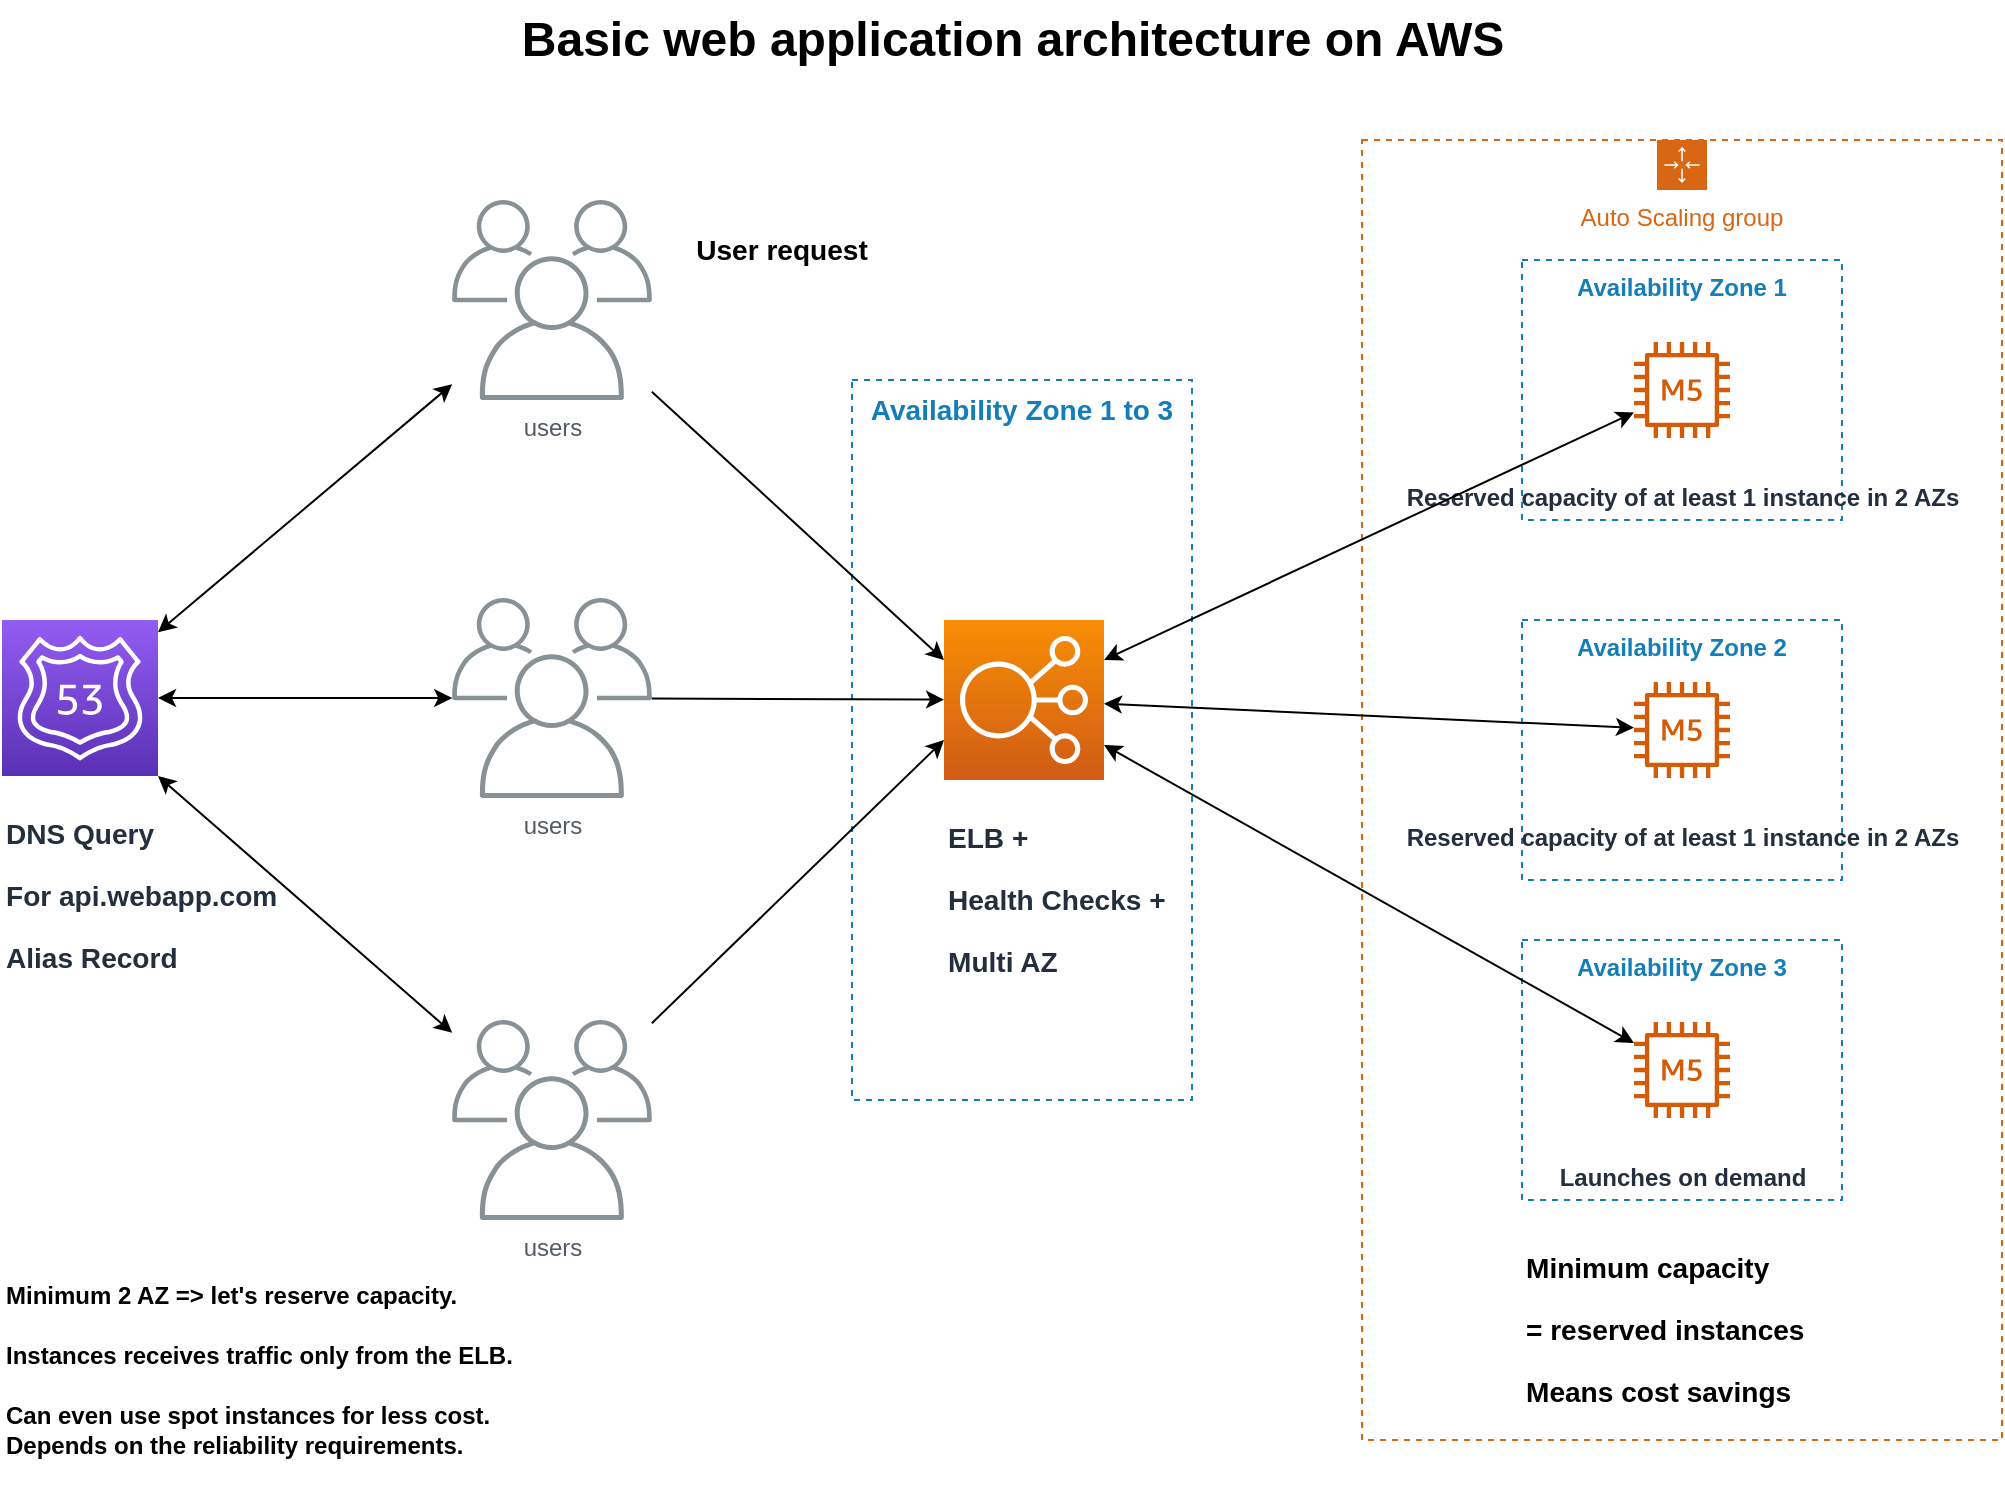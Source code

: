 <mxfile version="21.4.0" type="github">
  <diagram name="Page-1" id="ZLMyaobcX-53a4lmqFE0">
    <mxGraphModel dx="1434" dy="866" grid="1" gridSize="10" guides="1" tooltips="1" connect="1" arrows="1" fold="1" page="1" pageScale="1" pageWidth="1169" pageHeight="827" math="0" shadow="0">
      <root>
        <mxCell id="0" />
        <mxCell id="1" parent="0" />
        <mxCell id="7CRPoGejsP9kjgaNmMWm-1" value="&lt;h3 align=&quot;left&quot;&gt;DNS Query&lt;/h3&gt;&lt;div align=&quot;left&quot;&gt;&lt;h3&gt;For api.webapp.com&lt;/h3&gt;&lt;/div&gt;&lt;div align=&quot;left&quot;&gt;&lt;h3&gt;Alias Record&lt;/h3&gt;&lt;/div&gt;" style="sketch=0;points=[[0,0,0],[0.25,0,0],[0.5,0,0],[0.75,0,0],[1,0,0],[0,1,0],[0.25,1,0],[0.5,1,0],[0.75,1,0],[1,1,0],[0,0.25,0],[0,0.5,0],[0,0.75,0],[1,0.25,0],[1,0.5,0],[1,0.75,0]];outlineConnect=0;fontColor=#232F3E;gradientColor=#945DF2;gradientDirection=north;fillColor=#5A30B5;strokeColor=#ffffff;dashed=0;verticalLabelPosition=bottom;verticalAlign=top;align=left;html=1;fontSize=12;fontStyle=0;aspect=fixed;shape=mxgraph.aws4.resourceIcon;resIcon=mxgraph.aws4.route_53;" vertex="1" parent="1">
          <mxGeometry x="80" y="350" width="78" height="78" as="geometry" />
        </mxCell>
        <mxCell id="7CRPoGejsP9kjgaNmMWm-2" value="users" style="sketch=0;outlineConnect=0;gradientColor=none;fontColor=#545B64;strokeColor=none;fillColor=#879196;dashed=0;verticalLabelPosition=bottom;verticalAlign=top;align=center;html=1;fontSize=12;fontStyle=0;aspect=fixed;shape=mxgraph.aws4.illustration_users;pointerEvents=1" vertex="1" parent="1">
          <mxGeometry x="305" y="140" width="100" height="100" as="geometry" />
        </mxCell>
        <mxCell id="7CRPoGejsP9kjgaNmMWm-3" value="users" style="sketch=0;outlineConnect=0;gradientColor=none;fontColor=#545B64;strokeColor=none;fillColor=#879196;dashed=0;verticalLabelPosition=bottom;verticalAlign=top;align=center;html=1;fontSize=12;fontStyle=0;aspect=fixed;shape=mxgraph.aws4.illustration_users;pointerEvents=1" vertex="1" parent="1">
          <mxGeometry x="305" y="339" width="100" height="100" as="geometry" />
        </mxCell>
        <mxCell id="7CRPoGejsP9kjgaNmMWm-4" value="users" style="sketch=0;outlineConnect=0;gradientColor=none;fontColor=#545B64;strokeColor=none;fillColor=#879196;dashed=0;verticalLabelPosition=bottom;verticalAlign=top;align=center;html=1;fontSize=12;fontStyle=0;aspect=fixed;shape=mxgraph.aws4.illustration_users;pointerEvents=1" vertex="1" parent="1">
          <mxGeometry x="305" y="550" width="100" height="100" as="geometry" />
        </mxCell>
        <mxCell id="7CRPoGejsP9kjgaNmMWm-6" value="" style="endArrow=classic;startArrow=classic;html=1;rounded=0;" edge="1" parent="1" source="7CRPoGejsP9kjgaNmMWm-1" target="7CRPoGejsP9kjgaNmMWm-2">
          <mxGeometry width="50" height="50" relative="1" as="geometry">
            <mxPoint x="225" y="290" as="sourcePoint" />
            <mxPoint x="275" y="240" as="targetPoint" />
          </mxGeometry>
        </mxCell>
        <mxCell id="7CRPoGejsP9kjgaNmMWm-7" value="" style="endArrow=classic;startArrow=classic;html=1;rounded=0;" edge="1" parent="1" source="7CRPoGejsP9kjgaNmMWm-1" target="7CRPoGejsP9kjgaNmMWm-3">
          <mxGeometry width="50" height="50" relative="1" as="geometry">
            <mxPoint x="193" y="439" as="sourcePoint" />
            <mxPoint x="263.711" y="389" as="targetPoint" />
          </mxGeometry>
        </mxCell>
        <mxCell id="7CRPoGejsP9kjgaNmMWm-8" value="" style="endArrow=classic;startArrow=classic;html=1;rounded=0;exitX=1;exitY=1;exitDx=0;exitDy=0;exitPerimeter=0;" edge="1" parent="1" source="7CRPoGejsP9kjgaNmMWm-1" target="7CRPoGejsP9kjgaNmMWm-4">
          <mxGeometry width="50" height="50" relative="1" as="geometry">
            <mxPoint x="155" y="450" as="sourcePoint" />
            <mxPoint x="205" y="400" as="targetPoint" />
          </mxGeometry>
        </mxCell>
        <mxCell id="7CRPoGejsP9kjgaNmMWm-11" value="Auto Scaling group" style="points=[[0,0],[0.25,0],[0.5,0],[0.75,0],[1,0],[1,0.25],[1,0.5],[1,0.75],[1,1],[0.75,1],[0.5,1],[0.25,1],[0,1],[0,0.75],[0,0.5],[0,0.25]];outlineConnect=0;gradientColor=none;html=1;whiteSpace=wrap;fontSize=12;fontStyle=0;container=1;pointerEvents=0;collapsible=0;recursiveResize=0;shape=mxgraph.aws4.groupCenter;grIcon=mxgraph.aws4.group_auto_scaling_group;grStroke=1;strokeColor=#D86613;fillColor=none;verticalAlign=top;align=center;fontColor=#D86613;dashed=1;spacingTop=25;" vertex="1" parent="1">
          <mxGeometry x="760" y="110" width="320" height="650" as="geometry" />
        </mxCell>
        <mxCell id="7CRPoGejsP9kjgaNmMWm-29" value="" style="group" vertex="1" connectable="0" parent="7CRPoGejsP9kjgaNmMWm-11">
          <mxGeometry x="80" y="240" width="160" height="130" as="geometry" />
        </mxCell>
        <mxCell id="7CRPoGejsP9kjgaNmMWm-15" value="Availability Zone 2" style="fillColor=none;strokeColor=#147EBA;dashed=1;verticalAlign=top;fontStyle=1;fontColor=#147EBA;whiteSpace=wrap;html=1;" vertex="1" parent="7CRPoGejsP9kjgaNmMWm-29">
          <mxGeometry width="160" height="130" as="geometry" />
        </mxCell>
        <mxCell id="7CRPoGejsP9kjgaNmMWm-22" value="&lt;h4 align=&quot;left&quot;&gt;Reserved capacity of at least 1 instance in 2 AZs&lt;br&gt;&lt;/h4&gt;" style="sketch=0;outlineConnect=0;fontColor=#232F3E;gradientColor=none;fillColor=#D45B07;strokeColor=none;dashed=0;verticalLabelPosition=bottom;verticalAlign=top;align=center;html=1;fontSize=12;fontStyle=0;aspect=fixed;pointerEvents=1;shape=mxgraph.aws4.m5_instance;" vertex="1" parent="7CRPoGejsP9kjgaNmMWm-29">
          <mxGeometry x="56" y="31" width="48" height="48" as="geometry" />
        </mxCell>
        <mxCell id="7CRPoGejsP9kjgaNmMWm-30" value="" style="group" vertex="1" connectable="0" parent="7CRPoGejsP9kjgaNmMWm-11">
          <mxGeometry x="80" y="60" width="160" height="130" as="geometry" />
        </mxCell>
        <mxCell id="7CRPoGejsP9kjgaNmMWm-14" value="Availability Zone 1" style="fillColor=none;strokeColor=#147EBA;dashed=1;verticalAlign=top;fontStyle=1;fontColor=#147EBA;whiteSpace=wrap;html=1;" vertex="1" parent="7CRPoGejsP9kjgaNmMWm-30">
          <mxGeometry width="160" height="130" as="geometry" />
        </mxCell>
        <mxCell id="7CRPoGejsP9kjgaNmMWm-19" value="&lt;h4 align=&quot;center&quot;&gt;Reserved capacity of at least 1 instance in 2 AZs&lt;br&gt;&lt;/h4&gt;" style="sketch=0;outlineConnect=0;fontColor=#232F3E;gradientColor=none;fillColor=#D45B07;strokeColor=none;dashed=0;verticalLabelPosition=bottom;verticalAlign=top;align=center;html=1;fontSize=12;fontStyle=0;aspect=fixed;pointerEvents=1;shape=mxgraph.aws4.m5_instance;" vertex="1" parent="7CRPoGejsP9kjgaNmMWm-30">
          <mxGeometry x="56" y="41" width="48" height="48" as="geometry" />
        </mxCell>
        <mxCell id="7CRPoGejsP9kjgaNmMWm-31" value="" style="group" vertex="1" connectable="0" parent="7CRPoGejsP9kjgaNmMWm-11">
          <mxGeometry x="80" y="400" width="160" height="130" as="geometry" />
        </mxCell>
        <mxCell id="7CRPoGejsP9kjgaNmMWm-16" value="Availability Zone 3" style="fillColor=none;strokeColor=#147EBA;dashed=1;verticalAlign=top;fontStyle=1;fontColor=#147EBA;whiteSpace=wrap;html=1;" vertex="1" parent="7CRPoGejsP9kjgaNmMWm-31">
          <mxGeometry width="160" height="130" as="geometry" />
        </mxCell>
        <mxCell id="7CRPoGejsP9kjgaNmMWm-23" value="&lt;h4&gt;Launches on demand&lt;br&gt;&lt;/h4&gt;" style="sketch=0;outlineConnect=0;fontColor=#232F3E;gradientColor=none;fillColor=#D45B07;strokeColor=none;dashed=0;verticalLabelPosition=bottom;verticalAlign=top;align=center;html=1;fontSize=12;fontStyle=0;aspect=fixed;pointerEvents=1;shape=mxgraph.aws4.m5_instance;" vertex="1" parent="7CRPoGejsP9kjgaNmMWm-31">
          <mxGeometry x="56" y="41" width="48" height="48" as="geometry" />
        </mxCell>
        <mxCell id="7CRPoGejsP9kjgaNmMWm-32" value="&lt;div&gt;&lt;h3&gt;Minimum capacity&lt;/h3&gt;&lt;/div&gt;&lt;div&gt;&lt;h3&gt;= reserved instances&lt;/h3&gt;&lt;/div&gt;&lt;div&gt;&lt;h3&gt;Means cost savings&lt;/h3&gt;&lt;/div&gt;" style="text;html=1;strokeColor=none;fillColor=none;align=left;verticalAlign=middle;whiteSpace=wrap;rounded=0;" vertex="1" parent="7CRPoGejsP9kjgaNmMWm-11">
          <mxGeometry x="80" y="560" width="220" height="70" as="geometry" />
        </mxCell>
        <mxCell id="7CRPoGejsP9kjgaNmMWm-13" value="" style="group" vertex="1" connectable="0" parent="1">
          <mxGeometry x="505" y="230" width="170" height="360" as="geometry" />
        </mxCell>
        <mxCell id="7CRPoGejsP9kjgaNmMWm-9" value="&lt;b style=&quot;font-size: 14px;&quot;&gt;Availability Zone 1 to 3&lt;br style=&quot;font-size: 14px;&quot;&gt;&lt;/b&gt;" style="fillColor=none;strokeColor=#147EBA;dashed=1;verticalAlign=top;fontStyle=0;fontColor=#147EBA;whiteSpace=wrap;html=1;fontSize=14;" vertex="1" parent="7CRPoGejsP9kjgaNmMWm-13">
          <mxGeometry width="170" height="360" as="geometry" />
        </mxCell>
        <mxCell id="7CRPoGejsP9kjgaNmMWm-10" value="&lt;h3 align=&quot;left&quot;&gt;ELB +&lt;/h3&gt;&lt;h3 align=&quot;left&quot;&gt;Health Checks +&lt;/h3&gt;&lt;h3 align=&quot;left&quot;&gt;Multi AZ&lt;br&gt;&lt;/h3&gt;" style="sketch=0;points=[[0,0,0],[0.25,0,0],[0.5,0,0],[0.75,0,0],[1,0,0],[0,1,0],[0.25,1,0],[0.5,1,0],[0.75,1,0],[1,1,0],[0,0.25,0],[0,0.5,0],[0,0.75,0],[1,0.25,0],[1,0.5,0],[1,0.75,0]];outlineConnect=0;fontColor=#232F3E;gradientColor=#F78E04;gradientDirection=north;fillColor=#D05C17;strokeColor=#ffffff;dashed=0;verticalLabelPosition=bottom;verticalAlign=top;align=left;html=1;fontSize=12;fontStyle=0;aspect=fixed;shape=mxgraph.aws4.resourceIcon;resIcon=mxgraph.aws4.elastic_load_balancing;" vertex="1" parent="7CRPoGejsP9kjgaNmMWm-13">
          <mxGeometry x="46.002" y="120" width="80" height="80" as="geometry" />
        </mxCell>
        <mxCell id="7CRPoGejsP9kjgaNmMWm-12" style="edgeStyle=orthogonalEdgeStyle;rounded=0;orthogonalLoop=1;jettySize=auto;html=1;exitX=0.5;exitY=1;exitDx=0;exitDy=0;" edge="1" parent="7CRPoGejsP9kjgaNmMWm-13" source="7CRPoGejsP9kjgaNmMWm-9" target="7CRPoGejsP9kjgaNmMWm-9">
          <mxGeometry relative="1" as="geometry" />
        </mxCell>
        <mxCell id="7CRPoGejsP9kjgaNmMWm-24" value="" style="endArrow=classic;html=1;rounded=0;entryX=0;entryY=0.75;entryDx=0;entryDy=0;entryPerimeter=0;" edge="1" parent="1" source="7CRPoGejsP9kjgaNmMWm-4" target="7CRPoGejsP9kjgaNmMWm-10">
          <mxGeometry width="50" height="50" relative="1" as="geometry">
            <mxPoint x="415" y="580" as="sourcePoint" />
            <mxPoint x="465" y="530" as="targetPoint" />
          </mxGeometry>
        </mxCell>
        <mxCell id="7CRPoGejsP9kjgaNmMWm-25" value="" style="endArrow=classic;html=1;rounded=0;" edge="1" parent="1" source="7CRPoGejsP9kjgaNmMWm-3" target="7CRPoGejsP9kjgaNmMWm-10">
          <mxGeometry width="50" height="50" relative="1" as="geometry">
            <mxPoint x="395" y="520" as="sourcePoint" />
            <mxPoint x="445" y="470" as="targetPoint" />
          </mxGeometry>
        </mxCell>
        <mxCell id="7CRPoGejsP9kjgaNmMWm-26" value="" style="endArrow=classic;html=1;rounded=0;entryX=0;entryY=0.25;entryDx=0;entryDy=0;entryPerimeter=0;" edge="1" parent="1" source="7CRPoGejsP9kjgaNmMWm-2" target="7CRPoGejsP9kjgaNmMWm-10">
          <mxGeometry width="50" height="50" relative="1" as="geometry">
            <mxPoint x="365" y="210" as="sourcePoint" />
            <mxPoint x="415" y="160" as="targetPoint" />
          </mxGeometry>
        </mxCell>
        <mxCell id="7CRPoGejsP9kjgaNmMWm-28" value="&lt;h3&gt;User request&lt;/h3&gt;" style="text;html=1;strokeColor=none;fillColor=none;align=center;verticalAlign=middle;whiteSpace=wrap;rounded=0;" vertex="1" parent="1">
          <mxGeometry x="425" y="150" width="90" height="30" as="geometry" />
        </mxCell>
        <mxCell id="7CRPoGejsP9kjgaNmMWm-34" value="" style="endArrow=classic;startArrow=classic;html=1;rounded=0;" edge="1" parent="1" source="7CRPoGejsP9kjgaNmMWm-10" target="7CRPoGejsP9kjgaNmMWm-22">
          <mxGeometry width="50" height="50" relative="1" as="geometry">
            <mxPoint x="635" y="390" as="sourcePoint" />
            <mxPoint x="685" y="340" as="targetPoint" />
          </mxGeometry>
        </mxCell>
        <mxCell id="7CRPoGejsP9kjgaNmMWm-35" value="" style="endArrow=classic;startArrow=classic;html=1;rounded=0;" edge="1" parent="1" source="7CRPoGejsP9kjgaNmMWm-10" target="7CRPoGejsP9kjgaNmMWm-23">
          <mxGeometry width="50" height="50" relative="1" as="geometry">
            <mxPoint x="675" y="520" as="sourcePoint" />
            <mxPoint x="725" y="470" as="targetPoint" />
          </mxGeometry>
        </mxCell>
        <mxCell id="7CRPoGejsP9kjgaNmMWm-33" value="" style="endArrow=classic;startArrow=classic;html=1;rounded=0;exitX=1;exitY=0.25;exitDx=0;exitDy=0;exitPerimeter=0;" edge="1" parent="1" source="7CRPoGejsP9kjgaNmMWm-10" target="7CRPoGejsP9kjgaNmMWm-19">
          <mxGeometry width="50" height="50" relative="1" as="geometry">
            <mxPoint x="631" y="350" as="sourcePoint" />
            <mxPoint x="681" y="300" as="targetPoint" />
          </mxGeometry>
        </mxCell>
        <mxCell id="7CRPoGejsP9kjgaNmMWm-36" value="Basic web application architecture on AWS" style="text;strokeColor=none;fillColor=none;html=1;fontSize=24;fontStyle=1;verticalAlign=middle;align=center;" vertex="1" parent="1">
          <mxGeometry x="535" y="40" width="100" height="40" as="geometry" />
        </mxCell>
        <mxCell id="7CRPoGejsP9kjgaNmMWm-37" value="&lt;div align=&quot;left&quot;&gt;&lt;h4&gt;Minimum 2 AZ =&amp;gt; let&#39;s reserve capacity.&lt;/h4&gt;&lt;div&gt;&lt;h4&gt;Instances receives traffic only from the ELB.&lt;/h4&gt;&lt;/div&gt;&lt;h4&gt;Can even use spot instances for less cost. Depends on the reliability requirements.&lt;/h4&gt;&lt;/div&gt;" style="text;html=1;strokeColor=none;fillColor=none;align=left;verticalAlign=middle;whiteSpace=wrap;rounded=0;" vertex="1" parent="1">
          <mxGeometry x="80" y="680" width="270" height="90" as="geometry" />
        </mxCell>
      </root>
    </mxGraphModel>
  </diagram>
</mxfile>
